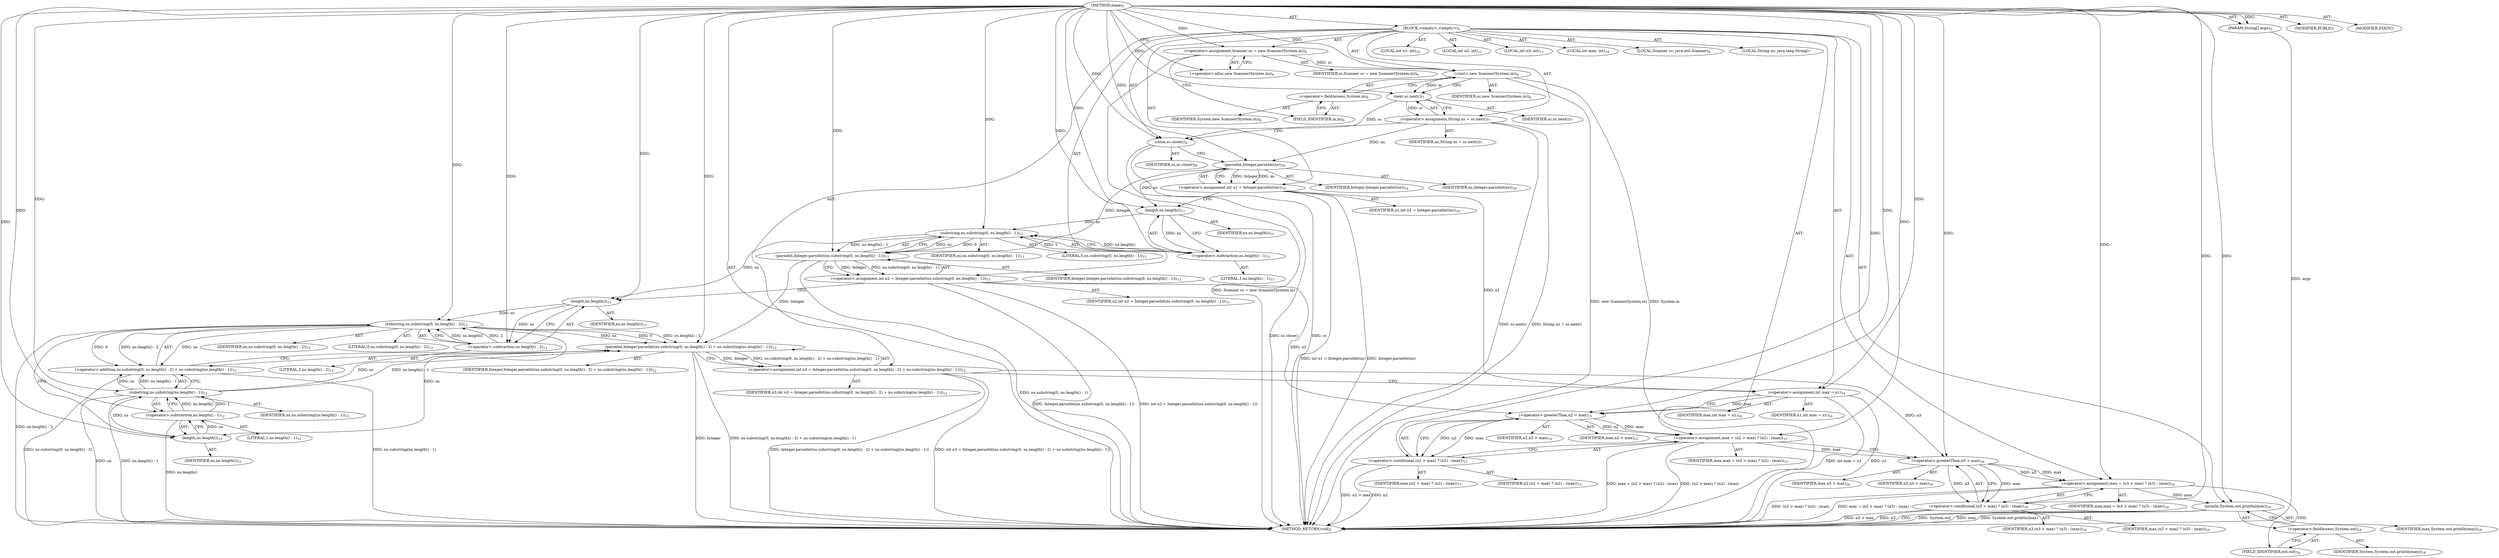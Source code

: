 digraph "main" {  
"19" [label = <(METHOD,main)<SUB>5</SUB>> ]
"20" [label = <(PARAM,String[] args)<SUB>5</SUB>> ]
"21" [label = <(BLOCK,&lt;empty&gt;,&lt;empty&gt;)<SUB>5</SUB>> ]
"4" [label = <(LOCAL,Scanner sc: java.util.Scanner)<SUB>6</SUB>> ]
"22" [label = <(&lt;operator&gt;.assignment,Scanner sc = new Scanner(System.in))<SUB>6</SUB>> ]
"23" [label = <(IDENTIFIER,sc,Scanner sc = new Scanner(System.in))<SUB>6</SUB>> ]
"24" [label = <(&lt;operator&gt;.alloc,new Scanner(System.in))<SUB>6</SUB>> ]
"25" [label = <(&lt;init&gt;,new Scanner(System.in))<SUB>6</SUB>> ]
"3" [label = <(IDENTIFIER,sc,new Scanner(System.in))<SUB>6</SUB>> ]
"26" [label = <(&lt;operator&gt;.fieldAccess,System.in)<SUB>6</SUB>> ]
"27" [label = <(IDENTIFIER,System,new Scanner(System.in))<SUB>6</SUB>> ]
"28" [label = <(FIELD_IDENTIFIER,in,in)<SUB>6</SUB>> ]
"29" [label = <(LOCAL,String ns: java.lang.String)<SUB>7</SUB>> ]
"30" [label = <(&lt;operator&gt;.assignment,String ns = sc.next())<SUB>7</SUB>> ]
"31" [label = <(IDENTIFIER,ns,String ns = sc.next())<SUB>7</SUB>> ]
"32" [label = <(next,sc.next())<SUB>7</SUB>> ]
"33" [label = <(IDENTIFIER,sc,sc.next())<SUB>7</SUB>> ]
"34" [label = <(close,sc.close())<SUB>8</SUB>> ]
"35" [label = <(IDENTIFIER,sc,sc.close())<SUB>8</SUB>> ]
"36" [label = <(LOCAL,int n1: int)<SUB>10</SUB>> ]
"37" [label = <(&lt;operator&gt;.assignment,int n1 = Integer.parseInt(ns))<SUB>10</SUB>> ]
"38" [label = <(IDENTIFIER,n1,int n1 = Integer.parseInt(ns))<SUB>10</SUB>> ]
"39" [label = <(parseInt,Integer.parseInt(ns))<SUB>10</SUB>> ]
"40" [label = <(IDENTIFIER,Integer,Integer.parseInt(ns))<SUB>10</SUB>> ]
"41" [label = <(IDENTIFIER,ns,Integer.parseInt(ns))<SUB>10</SUB>> ]
"42" [label = <(LOCAL,int n2: int)<SUB>11</SUB>> ]
"43" [label = <(&lt;operator&gt;.assignment,int n2 = Integer.parseInt(ns.substring(0, ns.length() - 1)))<SUB>11</SUB>> ]
"44" [label = <(IDENTIFIER,n2,int n2 = Integer.parseInt(ns.substring(0, ns.length() - 1)))<SUB>11</SUB>> ]
"45" [label = <(parseInt,Integer.parseInt(ns.substring(0, ns.length() - 1)))<SUB>11</SUB>> ]
"46" [label = <(IDENTIFIER,Integer,Integer.parseInt(ns.substring(0, ns.length() - 1)))<SUB>11</SUB>> ]
"47" [label = <(substring,ns.substring(0, ns.length() - 1))<SUB>11</SUB>> ]
"48" [label = <(IDENTIFIER,ns,ns.substring(0, ns.length() - 1))<SUB>11</SUB>> ]
"49" [label = <(LITERAL,0,ns.substring(0, ns.length() - 1))<SUB>11</SUB>> ]
"50" [label = <(&lt;operator&gt;.subtraction,ns.length() - 1)<SUB>11</SUB>> ]
"51" [label = <(length,ns.length())<SUB>11</SUB>> ]
"52" [label = <(IDENTIFIER,ns,ns.length())<SUB>11</SUB>> ]
"53" [label = <(LITERAL,1,ns.length() - 1)<SUB>11</SUB>> ]
"54" [label = <(LOCAL,int n3: int)<SUB>12</SUB>> ]
"55" [label = <(&lt;operator&gt;.assignment,int n3 = Integer.parseInt(ns.substring(0, ns.length() - 2) + ns.substring(ns.length() - 1)))<SUB>12</SUB>> ]
"56" [label = <(IDENTIFIER,n3,int n3 = Integer.parseInt(ns.substring(0, ns.length() - 2) + ns.substring(ns.length() - 1)))<SUB>12</SUB>> ]
"57" [label = <(parseInt,Integer.parseInt(ns.substring(0, ns.length() - 2) + ns.substring(ns.length() - 1)))<SUB>12</SUB>> ]
"58" [label = <(IDENTIFIER,Integer,Integer.parseInt(ns.substring(0, ns.length() - 2) + ns.substring(ns.length() - 1)))<SUB>12</SUB>> ]
"59" [label = <(&lt;operator&gt;.addition,ns.substring(0, ns.length() - 2) + ns.substring(ns.length() - 1))<SUB>12</SUB>> ]
"60" [label = <(substring,ns.substring(0, ns.length() - 2))<SUB>12</SUB>> ]
"61" [label = <(IDENTIFIER,ns,ns.substring(0, ns.length() - 2))<SUB>12</SUB>> ]
"62" [label = <(LITERAL,0,ns.substring(0, ns.length() - 2))<SUB>12</SUB>> ]
"63" [label = <(&lt;operator&gt;.subtraction,ns.length() - 2)<SUB>12</SUB>> ]
"64" [label = <(length,ns.length())<SUB>12</SUB>> ]
"65" [label = <(IDENTIFIER,ns,ns.length())<SUB>12</SUB>> ]
"66" [label = <(LITERAL,2,ns.length() - 2)<SUB>12</SUB>> ]
"67" [label = <(substring,ns.substring(ns.length() - 1))<SUB>12</SUB>> ]
"68" [label = <(IDENTIFIER,ns,ns.substring(ns.length() - 1))<SUB>12</SUB>> ]
"69" [label = <(&lt;operator&gt;.subtraction,ns.length() - 1)<SUB>12</SUB>> ]
"70" [label = <(length,ns.length())<SUB>12</SUB>> ]
"71" [label = <(IDENTIFIER,ns,ns.length())<SUB>12</SUB>> ]
"72" [label = <(LITERAL,1,ns.length() - 1)<SUB>12</SUB>> ]
"73" [label = <(LOCAL,int max: int)<SUB>14</SUB>> ]
"74" [label = <(&lt;operator&gt;.assignment,int max = n1)<SUB>14</SUB>> ]
"75" [label = <(IDENTIFIER,max,int max = n1)<SUB>14</SUB>> ]
"76" [label = <(IDENTIFIER,n1,int max = n1)<SUB>14</SUB>> ]
"77" [label = <(&lt;operator&gt;.assignment,max = (n2 &gt; max) ? (n2) : (max))<SUB>15</SUB>> ]
"78" [label = <(IDENTIFIER,max,max = (n2 &gt; max) ? (n2) : (max))<SUB>15</SUB>> ]
"79" [label = <(&lt;operator&gt;.conditional,(n2 &gt; max) ? (n2) : (max))<SUB>15</SUB>> ]
"80" [label = <(&lt;operator&gt;.greaterThan,n2 &gt; max)<SUB>15</SUB>> ]
"81" [label = <(IDENTIFIER,n2,n2 &gt; max)<SUB>15</SUB>> ]
"82" [label = <(IDENTIFIER,max,n2 &gt; max)<SUB>15</SUB>> ]
"83" [label = <(IDENTIFIER,n2,(n2 &gt; max) ? (n2) : (max))<SUB>15</SUB>> ]
"84" [label = <(IDENTIFIER,max,(n2 &gt; max) ? (n2) : (max))<SUB>15</SUB>> ]
"85" [label = <(&lt;operator&gt;.assignment,max = (n3 &gt; max) ? (n3) : (max))<SUB>16</SUB>> ]
"86" [label = <(IDENTIFIER,max,max = (n3 &gt; max) ? (n3) : (max))<SUB>16</SUB>> ]
"87" [label = <(&lt;operator&gt;.conditional,(n3 &gt; max) ? (n3) : (max))<SUB>16</SUB>> ]
"88" [label = <(&lt;operator&gt;.greaterThan,n3 &gt; max)<SUB>16</SUB>> ]
"89" [label = <(IDENTIFIER,n3,n3 &gt; max)<SUB>16</SUB>> ]
"90" [label = <(IDENTIFIER,max,n3 &gt; max)<SUB>16</SUB>> ]
"91" [label = <(IDENTIFIER,n3,(n3 &gt; max) ? (n3) : (max))<SUB>16</SUB>> ]
"92" [label = <(IDENTIFIER,max,(n3 &gt; max) ? (n3) : (max))<SUB>16</SUB>> ]
"93" [label = <(println,System.out.println(max))<SUB>18</SUB>> ]
"94" [label = <(&lt;operator&gt;.fieldAccess,System.out)<SUB>18</SUB>> ]
"95" [label = <(IDENTIFIER,System,System.out.println(max))<SUB>18</SUB>> ]
"96" [label = <(FIELD_IDENTIFIER,out,out)<SUB>18</SUB>> ]
"97" [label = <(IDENTIFIER,max,System.out.println(max))<SUB>18</SUB>> ]
"98" [label = <(MODIFIER,PUBLIC)> ]
"99" [label = <(MODIFIER,STATIC)> ]
"100" [label = <(METHOD_RETURN,void)<SUB>5</SUB>> ]
  "19" -> "20"  [ label = "AST: "] 
  "19" -> "21"  [ label = "AST: "] 
  "19" -> "98"  [ label = "AST: "] 
  "19" -> "99"  [ label = "AST: "] 
  "19" -> "100"  [ label = "AST: "] 
  "21" -> "4"  [ label = "AST: "] 
  "21" -> "22"  [ label = "AST: "] 
  "21" -> "25"  [ label = "AST: "] 
  "21" -> "29"  [ label = "AST: "] 
  "21" -> "30"  [ label = "AST: "] 
  "21" -> "34"  [ label = "AST: "] 
  "21" -> "36"  [ label = "AST: "] 
  "21" -> "37"  [ label = "AST: "] 
  "21" -> "42"  [ label = "AST: "] 
  "21" -> "43"  [ label = "AST: "] 
  "21" -> "54"  [ label = "AST: "] 
  "21" -> "55"  [ label = "AST: "] 
  "21" -> "73"  [ label = "AST: "] 
  "21" -> "74"  [ label = "AST: "] 
  "21" -> "77"  [ label = "AST: "] 
  "21" -> "85"  [ label = "AST: "] 
  "21" -> "93"  [ label = "AST: "] 
  "22" -> "23"  [ label = "AST: "] 
  "22" -> "24"  [ label = "AST: "] 
  "25" -> "3"  [ label = "AST: "] 
  "25" -> "26"  [ label = "AST: "] 
  "26" -> "27"  [ label = "AST: "] 
  "26" -> "28"  [ label = "AST: "] 
  "30" -> "31"  [ label = "AST: "] 
  "30" -> "32"  [ label = "AST: "] 
  "32" -> "33"  [ label = "AST: "] 
  "34" -> "35"  [ label = "AST: "] 
  "37" -> "38"  [ label = "AST: "] 
  "37" -> "39"  [ label = "AST: "] 
  "39" -> "40"  [ label = "AST: "] 
  "39" -> "41"  [ label = "AST: "] 
  "43" -> "44"  [ label = "AST: "] 
  "43" -> "45"  [ label = "AST: "] 
  "45" -> "46"  [ label = "AST: "] 
  "45" -> "47"  [ label = "AST: "] 
  "47" -> "48"  [ label = "AST: "] 
  "47" -> "49"  [ label = "AST: "] 
  "47" -> "50"  [ label = "AST: "] 
  "50" -> "51"  [ label = "AST: "] 
  "50" -> "53"  [ label = "AST: "] 
  "51" -> "52"  [ label = "AST: "] 
  "55" -> "56"  [ label = "AST: "] 
  "55" -> "57"  [ label = "AST: "] 
  "57" -> "58"  [ label = "AST: "] 
  "57" -> "59"  [ label = "AST: "] 
  "59" -> "60"  [ label = "AST: "] 
  "59" -> "67"  [ label = "AST: "] 
  "60" -> "61"  [ label = "AST: "] 
  "60" -> "62"  [ label = "AST: "] 
  "60" -> "63"  [ label = "AST: "] 
  "63" -> "64"  [ label = "AST: "] 
  "63" -> "66"  [ label = "AST: "] 
  "64" -> "65"  [ label = "AST: "] 
  "67" -> "68"  [ label = "AST: "] 
  "67" -> "69"  [ label = "AST: "] 
  "69" -> "70"  [ label = "AST: "] 
  "69" -> "72"  [ label = "AST: "] 
  "70" -> "71"  [ label = "AST: "] 
  "74" -> "75"  [ label = "AST: "] 
  "74" -> "76"  [ label = "AST: "] 
  "77" -> "78"  [ label = "AST: "] 
  "77" -> "79"  [ label = "AST: "] 
  "79" -> "80"  [ label = "AST: "] 
  "79" -> "83"  [ label = "AST: "] 
  "79" -> "84"  [ label = "AST: "] 
  "80" -> "81"  [ label = "AST: "] 
  "80" -> "82"  [ label = "AST: "] 
  "85" -> "86"  [ label = "AST: "] 
  "85" -> "87"  [ label = "AST: "] 
  "87" -> "88"  [ label = "AST: "] 
  "87" -> "91"  [ label = "AST: "] 
  "87" -> "92"  [ label = "AST: "] 
  "88" -> "89"  [ label = "AST: "] 
  "88" -> "90"  [ label = "AST: "] 
  "93" -> "94"  [ label = "AST: "] 
  "93" -> "97"  [ label = "AST: "] 
  "94" -> "95"  [ label = "AST: "] 
  "94" -> "96"  [ label = "AST: "] 
  "22" -> "28"  [ label = "CFG: "] 
  "25" -> "32"  [ label = "CFG: "] 
  "30" -> "34"  [ label = "CFG: "] 
  "34" -> "39"  [ label = "CFG: "] 
  "37" -> "51"  [ label = "CFG: "] 
  "43" -> "64"  [ label = "CFG: "] 
  "55" -> "74"  [ label = "CFG: "] 
  "74" -> "80"  [ label = "CFG: "] 
  "77" -> "88"  [ label = "CFG: "] 
  "85" -> "96"  [ label = "CFG: "] 
  "93" -> "100"  [ label = "CFG: "] 
  "24" -> "22"  [ label = "CFG: "] 
  "26" -> "25"  [ label = "CFG: "] 
  "32" -> "30"  [ label = "CFG: "] 
  "39" -> "37"  [ label = "CFG: "] 
  "45" -> "43"  [ label = "CFG: "] 
  "57" -> "55"  [ label = "CFG: "] 
  "79" -> "77"  [ label = "CFG: "] 
  "87" -> "85"  [ label = "CFG: "] 
  "94" -> "93"  [ label = "CFG: "] 
  "28" -> "26"  [ label = "CFG: "] 
  "47" -> "45"  [ label = "CFG: "] 
  "59" -> "57"  [ label = "CFG: "] 
  "80" -> "79"  [ label = "CFG: "] 
  "88" -> "87"  [ label = "CFG: "] 
  "96" -> "94"  [ label = "CFG: "] 
  "50" -> "47"  [ label = "CFG: "] 
  "60" -> "70"  [ label = "CFG: "] 
  "67" -> "59"  [ label = "CFG: "] 
  "51" -> "50"  [ label = "CFG: "] 
  "63" -> "60"  [ label = "CFG: "] 
  "69" -> "67"  [ label = "CFG: "] 
  "64" -> "63"  [ label = "CFG: "] 
  "70" -> "69"  [ label = "CFG: "] 
  "19" -> "24"  [ label = "CFG: "] 
  "20" -> "100"  [ label = "DDG: args"] 
  "22" -> "100"  [ label = "DDG: Scanner sc = new Scanner(System.in)"] 
  "25" -> "100"  [ label = "DDG: System.in"] 
  "25" -> "100"  [ label = "DDG: new Scanner(System.in)"] 
  "30" -> "100"  [ label = "DDG: sc.next()"] 
  "30" -> "100"  [ label = "DDG: String ns = sc.next()"] 
  "34" -> "100"  [ label = "DDG: sc"] 
  "34" -> "100"  [ label = "DDG: sc.close()"] 
  "37" -> "100"  [ label = "DDG: Integer.parseInt(ns)"] 
  "37" -> "100"  [ label = "DDG: int n1 = Integer.parseInt(ns)"] 
  "45" -> "100"  [ label = "DDG: ns.substring(0, ns.length() - 1)"] 
  "43" -> "100"  [ label = "DDG: Integer.parseInt(ns.substring(0, ns.length() - 1))"] 
  "43" -> "100"  [ label = "DDG: int n2 = Integer.parseInt(ns.substring(0, ns.length() - 1))"] 
  "57" -> "100"  [ label = "DDG: Integer"] 
  "60" -> "100"  [ label = "DDG: ns.length() - 2"] 
  "59" -> "100"  [ label = "DDG: ns.substring(0, ns.length() - 2)"] 
  "67" -> "100"  [ label = "DDG: ns"] 
  "69" -> "100"  [ label = "DDG: ns.length()"] 
  "67" -> "100"  [ label = "DDG: ns.length() - 1"] 
  "59" -> "100"  [ label = "DDG: ns.substring(ns.length() - 1)"] 
  "57" -> "100"  [ label = "DDG: ns.substring(0, ns.length() - 2) + ns.substring(ns.length() - 1)"] 
  "55" -> "100"  [ label = "DDG: Integer.parseInt(ns.substring(0, ns.length() - 2) + ns.substring(ns.length() - 1))"] 
  "55" -> "100"  [ label = "DDG: int n3 = Integer.parseInt(ns.substring(0, ns.length() - 2) + ns.substring(ns.length() - 1))"] 
  "74" -> "100"  [ label = "DDG: n1"] 
  "74" -> "100"  [ label = "DDG: int max = n1"] 
  "79" -> "100"  [ label = "DDG: n2 &gt; max"] 
  "79" -> "100"  [ label = "DDG: n2"] 
  "77" -> "100"  [ label = "DDG: (n2 &gt; max) ? (n2) : (max)"] 
  "77" -> "100"  [ label = "DDG: max = (n2 &gt; max) ? (n2) : (max)"] 
  "87" -> "100"  [ label = "DDG: n3 &gt; max"] 
  "87" -> "100"  [ label = "DDG: n3"] 
  "85" -> "100"  [ label = "DDG: (n3 &gt; max) ? (n3) : (max)"] 
  "85" -> "100"  [ label = "DDG: max = (n3 &gt; max) ? (n3) : (max)"] 
  "93" -> "100"  [ label = "DDG: System.out"] 
  "93" -> "100"  [ label = "DDG: max"] 
  "93" -> "100"  [ label = "DDG: System.out.println(max)"] 
  "19" -> "20"  [ label = "DDG: "] 
  "19" -> "22"  [ label = "DDG: "] 
  "32" -> "30"  [ label = "DDG: sc"] 
  "39" -> "37"  [ label = "DDG: Integer"] 
  "39" -> "37"  [ label = "DDG: ns"] 
  "45" -> "43"  [ label = "DDG: Integer"] 
  "45" -> "43"  [ label = "DDG: ns.substring(0, ns.length() - 1)"] 
  "57" -> "55"  [ label = "DDG: Integer"] 
  "57" -> "55"  [ label = "DDG: ns.substring(0, ns.length() - 2) + ns.substring(ns.length() - 1)"] 
  "37" -> "74"  [ label = "DDG: n1"] 
  "19" -> "74"  [ label = "DDG: "] 
  "80" -> "77"  [ label = "DDG: n2"] 
  "19" -> "77"  [ label = "DDG: "] 
  "80" -> "77"  [ label = "DDG: max"] 
  "88" -> "85"  [ label = "DDG: n3"] 
  "19" -> "85"  [ label = "DDG: "] 
  "88" -> "85"  [ label = "DDG: max"] 
  "22" -> "25"  [ label = "DDG: sc"] 
  "19" -> "25"  [ label = "DDG: "] 
  "32" -> "34"  [ label = "DDG: sc"] 
  "19" -> "34"  [ label = "DDG: "] 
  "85" -> "93"  [ label = "DDG: max"] 
  "19" -> "93"  [ label = "DDG: "] 
  "25" -> "32"  [ label = "DDG: sc"] 
  "19" -> "32"  [ label = "DDG: "] 
  "19" -> "39"  [ label = "DDG: "] 
  "30" -> "39"  [ label = "DDG: ns"] 
  "39" -> "45"  [ label = "DDG: Integer"] 
  "19" -> "45"  [ label = "DDG: "] 
  "47" -> "45"  [ label = "DDG: ns"] 
  "47" -> "45"  [ label = "DDG: 0"] 
  "47" -> "45"  [ label = "DDG: ns.length() - 1"] 
  "45" -> "57"  [ label = "DDG: Integer"] 
  "19" -> "57"  [ label = "DDG: "] 
  "60" -> "57"  [ label = "DDG: ns"] 
  "60" -> "57"  [ label = "DDG: 0"] 
  "60" -> "57"  [ label = "DDG: ns.length() - 2"] 
  "67" -> "57"  [ label = "DDG: ns"] 
  "67" -> "57"  [ label = "DDG: ns.length() - 1"] 
  "80" -> "79"  [ label = "DDG: n2"] 
  "19" -> "79"  [ label = "DDG: "] 
  "80" -> "79"  [ label = "DDG: max"] 
  "88" -> "87"  [ label = "DDG: n3"] 
  "19" -> "87"  [ label = "DDG: "] 
  "88" -> "87"  [ label = "DDG: max"] 
  "51" -> "47"  [ label = "DDG: ns"] 
  "19" -> "47"  [ label = "DDG: "] 
  "50" -> "47"  [ label = "DDG: ns.length()"] 
  "50" -> "47"  [ label = "DDG: 1"] 
  "60" -> "59"  [ label = "DDG: ns"] 
  "60" -> "59"  [ label = "DDG: 0"] 
  "60" -> "59"  [ label = "DDG: ns.length() - 2"] 
  "67" -> "59"  [ label = "DDG: ns"] 
  "67" -> "59"  [ label = "DDG: ns.length() - 1"] 
  "43" -> "80"  [ label = "DDG: n2"] 
  "19" -> "80"  [ label = "DDG: "] 
  "74" -> "80"  [ label = "DDG: max"] 
  "55" -> "88"  [ label = "DDG: n3"] 
  "19" -> "88"  [ label = "DDG: "] 
  "77" -> "88"  [ label = "DDG: max"] 
  "51" -> "50"  [ label = "DDG: ns"] 
  "19" -> "50"  [ label = "DDG: "] 
  "64" -> "60"  [ label = "DDG: ns"] 
  "19" -> "60"  [ label = "DDG: "] 
  "63" -> "60"  [ label = "DDG: ns.length()"] 
  "63" -> "60"  [ label = "DDG: 2"] 
  "70" -> "67"  [ label = "DDG: ns"] 
  "19" -> "67"  [ label = "DDG: "] 
  "69" -> "67"  [ label = "DDG: ns.length()"] 
  "69" -> "67"  [ label = "DDG: 1"] 
  "39" -> "51"  [ label = "DDG: ns"] 
  "19" -> "51"  [ label = "DDG: "] 
  "64" -> "63"  [ label = "DDG: ns"] 
  "19" -> "63"  [ label = "DDG: "] 
  "70" -> "69"  [ label = "DDG: ns"] 
  "19" -> "69"  [ label = "DDG: "] 
  "47" -> "64"  [ label = "DDG: ns"] 
  "19" -> "64"  [ label = "DDG: "] 
  "60" -> "70"  [ label = "DDG: ns"] 
  "19" -> "70"  [ label = "DDG: "] 
}
